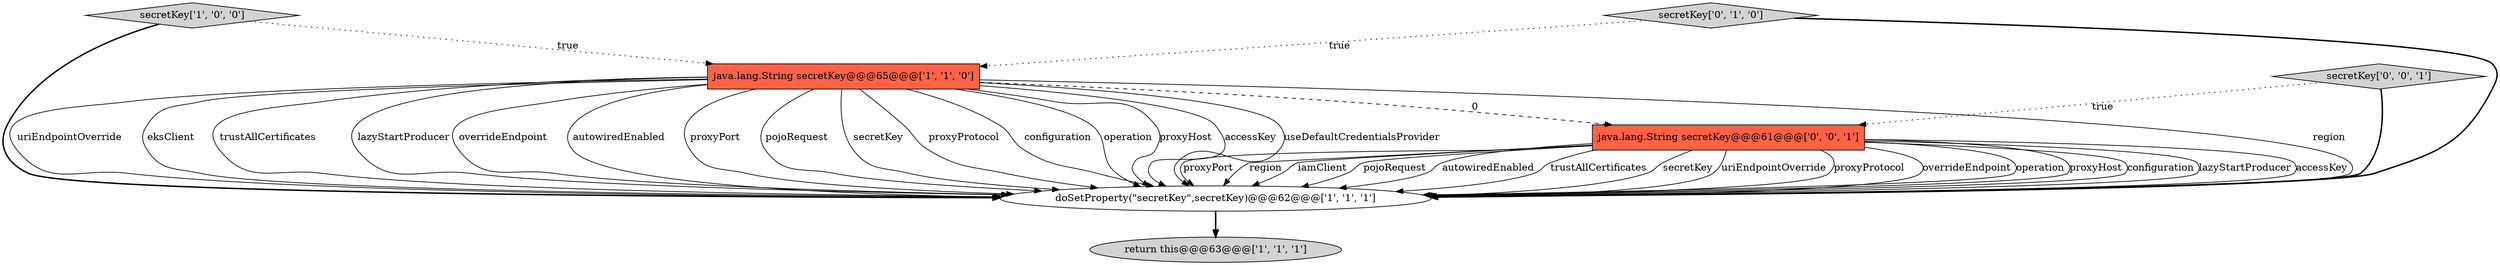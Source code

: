 digraph {
3 [style = filled, label = "java.lang.String secretKey@@@65@@@['1', '1', '0']", fillcolor = tomato, shape = box image = "AAA0AAABBB1BBB"];
0 [style = filled, label = "return this@@@63@@@['1', '1', '1']", fillcolor = lightgray, shape = ellipse image = "AAA0AAABBB1BBB"];
2 [style = filled, label = "secretKey['1', '0', '0']", fillcolor = lightgray, shape = diamond image = "AAA0AAABBB1BBB"];
6 [style = filled, label = "secretKey['0', '0', '1']", fillcolor = lightgray, shape = diamond image = "AAA0AAABBB3BBB"];
5 [style = filled, label = "java.lang.String secretKey@@@61@@@['0', '0', '1']", fillcolor = tomato, shape = box image = "AAA0AAABBB3BBB"];
1 [style = filled, label = "doSetProperty(\"secretKey\",secretKey)@@@62@@@['1', '1', '1']", fillcolor = white, shape = ellipse image = "AAA0AAABBB1BBB"];
4 [style = filled, label = "secretKey['0', '1', '0']", fillcolor = lightgray, shape = diamond image = "AAA0AAABBB2BBB"];
2->3 [style = dotted, label="true"];
3->5 [style = dashed, label="0"];
3->1 [style = solid, label="overrideEndpoint"];
3->1 [style = solid, label="autowiredEnabled"];
3->1 [style = solid, label="proxyPort"];
5->1 [style = solid, label="overrideEndpoint"];
5->1 [style = solid, label="operation"];
3->1 [style = solid, label="pojoRequest"];
3->1 [style = solid, label="secretKey"];
5->1 [style = solid, label="proxyHost"];
2->1 [style = bold, label=""];
5->1 [style = solid, label="configuration"];
5->1 [style = solid, label="lazyStartProducer"];
3->1 [style = solid, label="proxyProtocol"];
3->1 [style = solid, label="configuration"];
1->0 [style = bold, label=""];
5->1 [style = solid, label="accessKey"];
3->1 [style = solid, label="operation"];
3->1 [style = solid, label="proxyHost"];
5->1 [style = solid, label="proxyPort"];
5->1 [style = solid, label="region"];
5->1 [style = solid, label="iamClient"];
5->1 [style = solid, label="pojoRequest"];
3->1 [style = solid, label="accessKey"];
6->1 [style = bold, label=""];
3->1 [style = solid, label="useDefaultCredentialsProvider"];
3->1 [style = solid, label="region"];
4->3 [style = dotted, label="true"];
5->1 [style = solid, label="autowiredEnabled"];
5->1 [style = solid, label="trustAllCertificates"];
3->1 [style = solid, label="uriEndpointOverride"];
5->1 [style = solid, label="secretKey"];
3->1 [style = solid, label="eksClient"];
4->1 [style = bold, label=""];
3->1 [style = solid, label="trustAllCertificates"];
5->1 [style = solid, label="uriEndpointOverride"];
3->1 [style = solid, label="lazyStartProducer"];
5->1 [style = solid, label="proxyProtocol"];
6->5 [style = dotted, label="true"];
}
